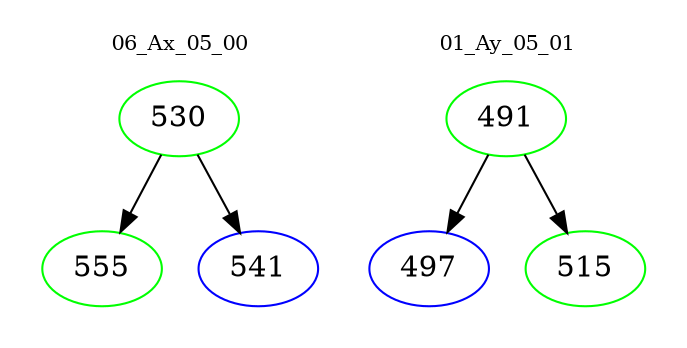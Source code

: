 digraph{
subgraph cluster_0 {
color = white
label = "06_Ax_05_00";
fontsize=10;
T0_530 [label="530", color="green"]
T0_530 -> T0_555 [color="black"]
T0_555 [label="555", color="green"]
T0_530 -> T0_541 [color="black"]
T0_541 [label="541", color="blue"]
}
subgraph cluster_1 {
color = white
label = "01_Ay_05_01";
fontsize=10;
T1_491 [label="491", color="green"]
T1_491 -> T1_497 [color="black"]
T1_497 [label="497", color="blue"]
T1_491 -> T1_515 [color="black"]
T1_515 [label="515", color="green"]
}
}
